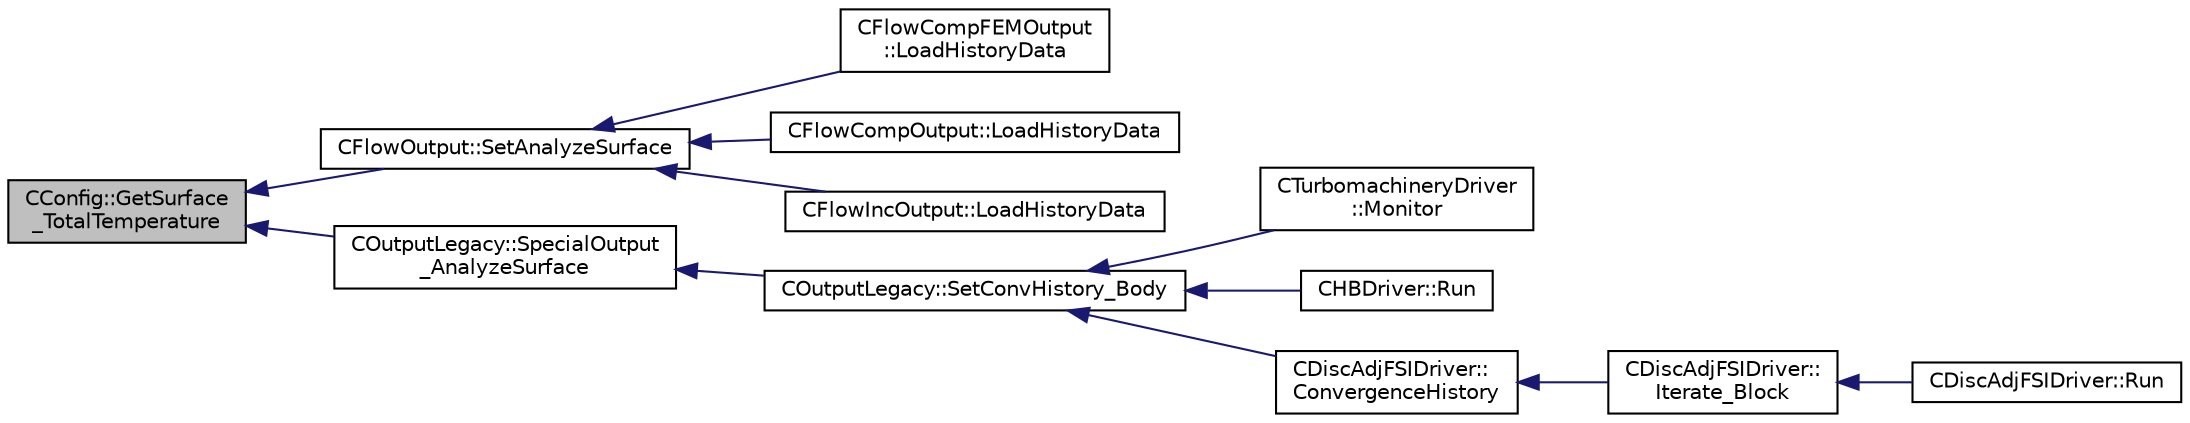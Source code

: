digraph "CConfig::GetSurface_TotalTemperature"
{
  edge [fontname="Helvetica",fontsize="10",labelfontname="Helvetica",labelfontsize="10"];
  node [fontname="Helvetica",fontsize="10",shape=record];
  rankdir="LR";
  Node12045 [label="CConfig::GetSurface\l_TotalTemperature",height=0.2,width=0.4,color="black", fillcolor="grey75", style="filled", fontcolor="black"];
  Node12045 -> Node12046 [dir="back",color="midnightblue",fontsize="10",style="solid",fontname="Helvetica"];
  Node12046 [label="CFlowOutput::SetAnalyzeSurface",height=0.2,width=0.4,color="black", fillcolor="white", style="filled",URL="$class_c_flow_output.html#a3fce259b2fe0a624a311ef889f9ab36c",tooltip="Set flow surface output field values. "];
  Node12046 -> Node12047 [dir="back",color="midnightblue",fontsize="10",style="solid",fontname="Helvetica"];
  Node12047 [label="CFlowCompFEMOutput\l::LoadHistoryData",height=0.2,width=0.4,color="black", fillcolor="white", style="filled",URL="$class_c_flow_comp_f_e_m_output.html#a0a4561b8ab0dffd1052f884062fd9710",tooltip="Load the history output field values. "];
  Node12046 -> Node12048 [dir="back",color="midnightblue",fontsize="10",style="solid",fontname="Helvetica"];
  Node12048 [label="CFlowCompOutput::LoadHistoryData",height=0.2,width=0.4,color="black", fillcolor="white", style="filled",URL="$class_c_flow_comp_output.html#a393cb19a691990ee6e88f844eccc79ed",tooltip="Load the history output field values. "];
  Node12046 -> Node12049 [dir="back",color="midnightblue",fontsize="10",style="solid",fontname="Helvetica"];
  Node12049 [label="CFlowIncOutput::LoadHistoryData",height=0.2,width=0.4,color="black", fillcolor="white", style="filled",URL="$class_c_flow_inc_output.html#a466112efa2e3a89cdd2456701a0480b5",tooltip="Load the history output field values. "];
  Node12045 -> Node12050 [dir="back",color="midnightblue",fontsize="10",style="solid",fontname="Helvetica"];
  Node12050 [label="COutputLegacy::SpecialOutput\l_AnalyzeSurface",height=0.2,width=0.4,color="black", fillcolor="white", style="filled",URL="$class_c_output_legacy.html#ae5bab3f07ff9b9d1434626add0d4d332",tooltip="Writes one dimensional output. "];
  Node12050 -> Node12051 [dir="back",color="midnightblue",fontsize="10",style="solid",fontname="Helvetica"];
  Node12051 [label="COutputLegacy::SetConvHistory_Body",height=0.2,width=0.4,color="black", fillcolor="white", style="filled",URL="$class_c_output_legacy.html#a217cc0d778a3828499189a9debee47c6",tooltip="Write the history file and the convergence on the screen for serial computations. ..."];
  Node12051 -> Node12052 [dir="back",color="midnightblue",fontsize="10",style="solid",fontname="Helvetica"];
  Node12052 [label="CTurbomachineryDriver\l::Monitor",height=0.2,width=0.4,color="black", fillcolor="white", style="filled",URL="$class_c_turbomachinery_driver.html#a41d7b50bbacef68eb5436293ebb2da4f",tooltip="Monitor the computation. "];
  Node12051 -> Node12053 [dir="back",color="midnightblue",fontsize="10",style="solid",fontname="Helvetica"];
  Node12053 [label="CHBDriver::Run",height=0.2,width=0.4,color="black", fillcolor="white", style="filled",URL="$class_c_h_b_driver.html#a98c0448a8e0404845ee54e25b62eaea9",tooltip="Run a single iteration of a Harmonic Balance problem. "];
  Node12051 -> Node12054 [dir="back",color="midnightblue",fontsize="10",style="solid",fontname="Helvetica"];
  Node12054 [label="CDiscAdjFSIDriver::\lConvergenceHistory",height=0.2,width=0.4,color="black", fillcolor="white", style="filled",URL="$class_c_disc_adj_f_s_i_driver.html#a139dfa2442613879f2b15f28a09c2bd5",tooltip="Output the convergence history. "];
  Node12054 -> Node12055 [dir="back",color="midnightblue",fontsize="10",style="solid",fontname="Helvetica"];
  Node12055 [label="CDiscAdjFSIDriver::\lIterate_Block",height=0.2,width=0.4,color="black", fillcolor="white", style="filled",URL="$class_c_disc_adj_f_s_i_driver.html#a84949f139fa795b7d34d6ff77e82eb5c",tooltip="Iterate a certain block for adjoint FSI - may be the whole set of variables or independent and subite..."];
  Node12055 -> Node12056 [dir="back",color="midnightblue",fontsize="10",style="solid",fontname="Helvetica"];
  Node12056 [label="CDiscAdjFSIDriver::Run",height=0.2,width=0.4,color="black", fillcolor="white", style="filled",URL="$class_c_disc_adj_f_s_i_driver.html#a2e965d6e9c4dcfc296077cae225cab21",tooltip="Run a Discrete Adjoint iteration for the FSI problem. "];
}
